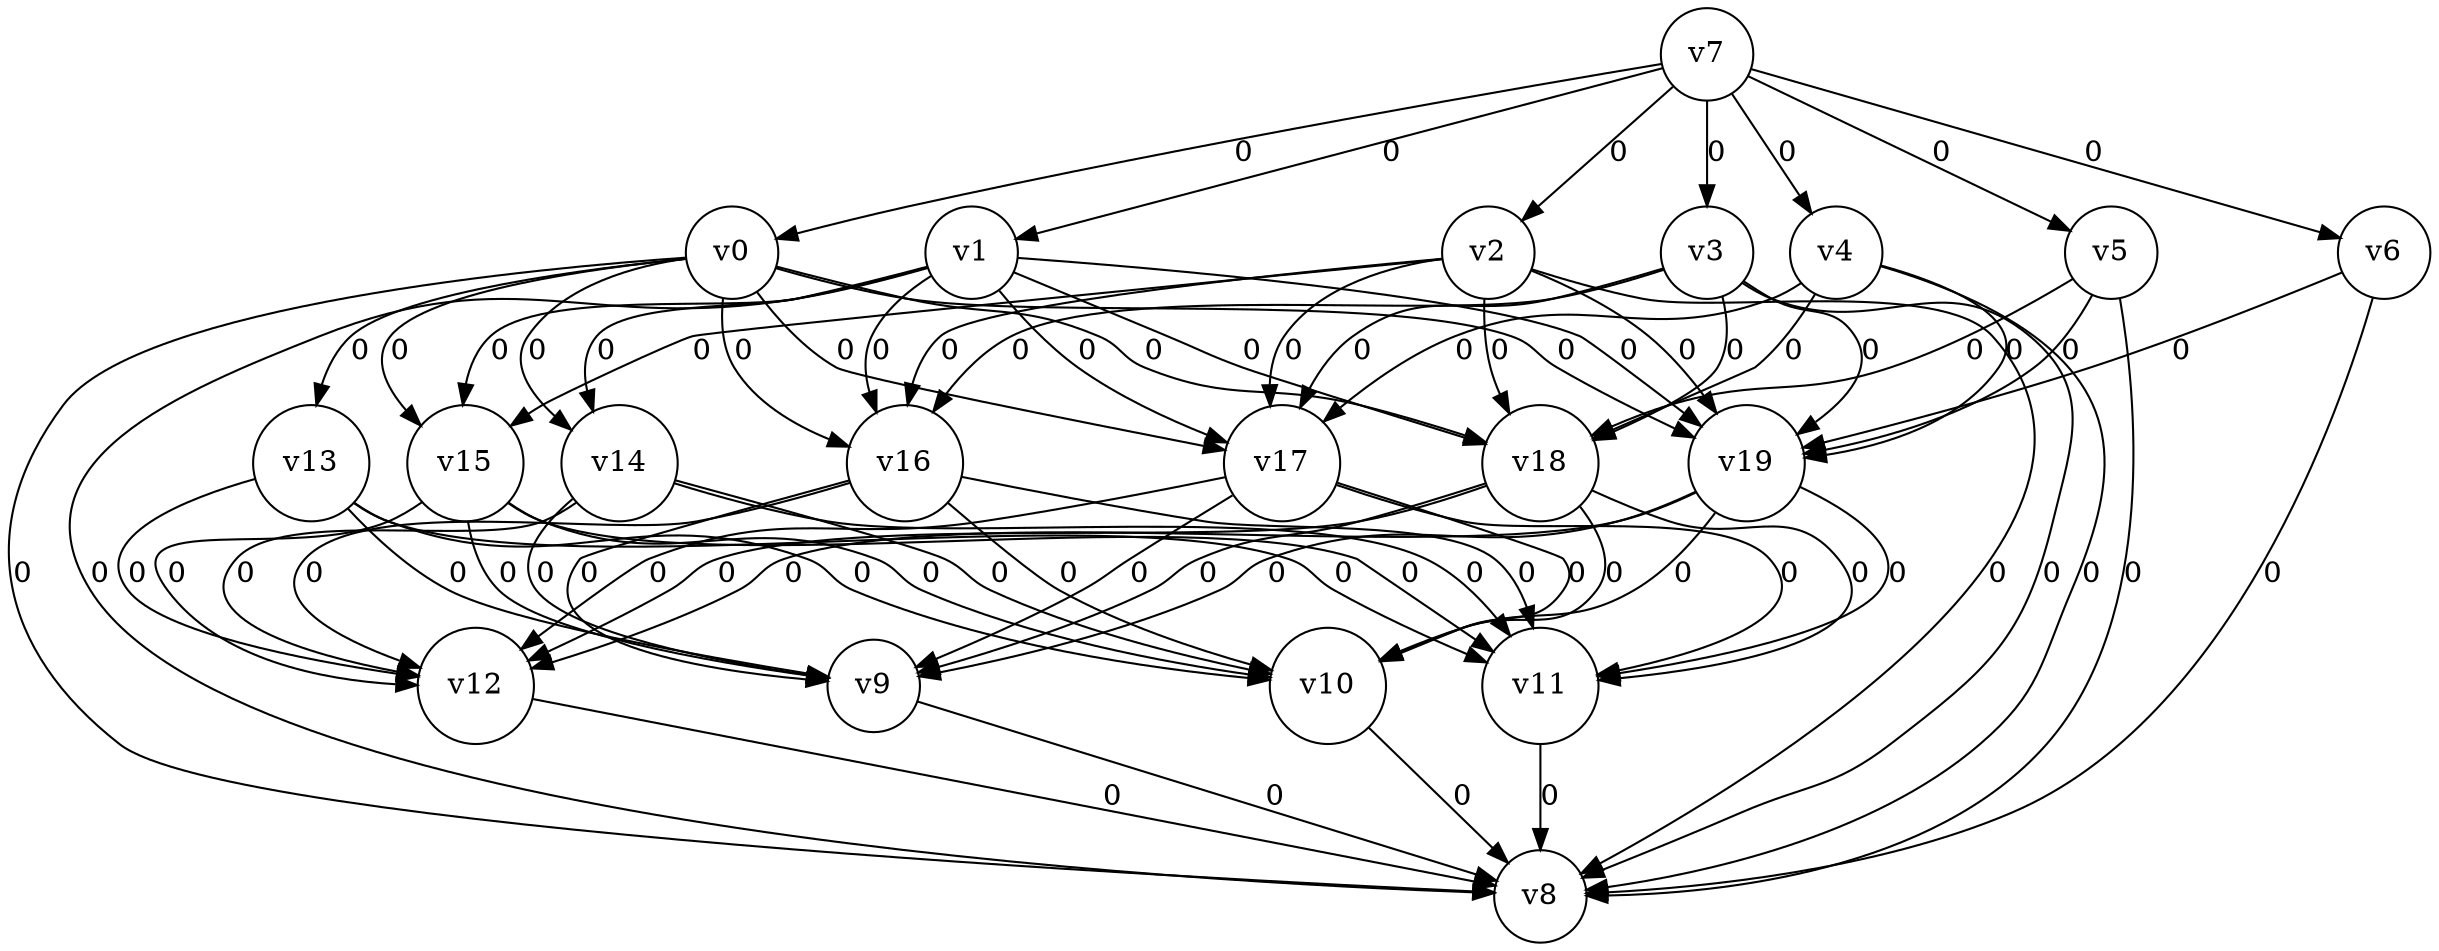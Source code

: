 digraph
{
	node [shape=circle, label="v0"] 0;
	node [shape=circle, label="v1"] 1;
	node [shape=circle, label="v2"] 2;
	node [shape=circle, label="v3"] 3;
	node [shape=circle, label="v4"] 4;
	node [shape=circle, label="v5"] 5;
	node [shape=circle, label="v6"] 6;
	node [shape=circle, label="v7"] 7;
	node [shape=circle, label="v8"] 8;
	node [shape=circle, label="v9"] 9;
	node [shape=circle, label="v10"] 10;
	node [shape=circle, label="v11"] 11;
	node [shape=circle, label="v12"] 12;
	node [shape=circle, label="v13"] 13;
	node [shape=circle, label="v14"] 14;
	node [shape=circle, label="v15"] 15;
	node [shape=circle, label="v16"] 16;
	node [shape=circle, label="v17"] 17;
	node [shape=circle, label="v18"] 18;
	node [shape=circle, label="v19"] 19;
	0 -> 8 [label="0"]
	0 -> 13 [label="0"]
	0 -> 14 [label="0"]
	0 -> 15 [label="0"]
	0 -> 16 [label="0"]
	0 -> 17 [label="0"]
	0 -> 18 [label="0"]
	0 -> 19 [label="0"]
	1 -> 8 [label="0"]
	1 -> 14 [label="0"]
	1 -> 15 [label="0"]
	1 -> 16 [label="0"]
	1 -> 17 [label="0"]
	1 -> 18 [label="0"]
	1 -> 19 [label="0"]
	2 -> 8 [label="0"]
	2 -> 15 [label="0"]
	2 -> 16 [label="0"]
	2 -> 17 [label="0"]
	2 -> 18 [label="0"]
	2 -> 19 [label="0"]
	3 -> 8 [label="0"]
	3 -> 16 [label="0"]
	3 -> 17 [label="0"]
	3 -> 18 [label="0"]
	3 -> 19 [label="0"]
	4 -> 8 [label="0"]
	4 -> 17 [label="0"]
	4 -> 18 [label="0"]
	4 -> 19 [label="0"]
	5 -> 8 [label="0"]
	5 -> 18 [label="0"]
	5 -> 19 [label="0"]
	6 -> 8 [label="0"]
	6 -> 19 [label="0"]
	7 -> 0 [label="0"]
	7 -> 1 [label="0"]
	7 -> 2 [label="0"]
	7 -> 3 [label="0"]
	7 -> 4 [label="0"]
	7 -> 5 [label="0"]
	7 -> 6 [label="0"]
	9 -> 8 [label="0"]
	10 -> 8 [label="0"]
	11 -> 8 [label="0"]
	12 -> 8 [label="0"]
	13 -> 9 [label="0"]
	13 -> 10 [label="0"]
	13 -> 11 [label="0"]
	13 -> 12 [label="0"]
	14 -> 9 [label="0"]
	14 -> 10 [label="0"]
	14 -> 11 [label="0"]
	14 -> 12 [label="0"]
	15 -> 9 [label="0"]
	15 -> 10 [label="0"]
	15 -> 11 [label="0"]
	15 -> 12 [label="0"]
	16 -> 9 [label="0"]
	16 -> 10 [label="0"]
	16 -> 11 [label="0"]
	16 -> 12 [label="0"]
	17 -> 9 [label="0"]
	17 -> 10 [label="0"]
	17 -> 11 [label="0"]
	17 -> 12 [label="0"]
	18 -> 9 [label="0"]
	18 -> 10 [label="0"]
	18 -> 11 [label="0"]
	18 -> 12 [label="0"]
	19 -> 9 [label="0"]
	19 -> 10 [label="0"]
	19 -> 11 [label="0"]
	19 -> 12 [label="0"]
}
